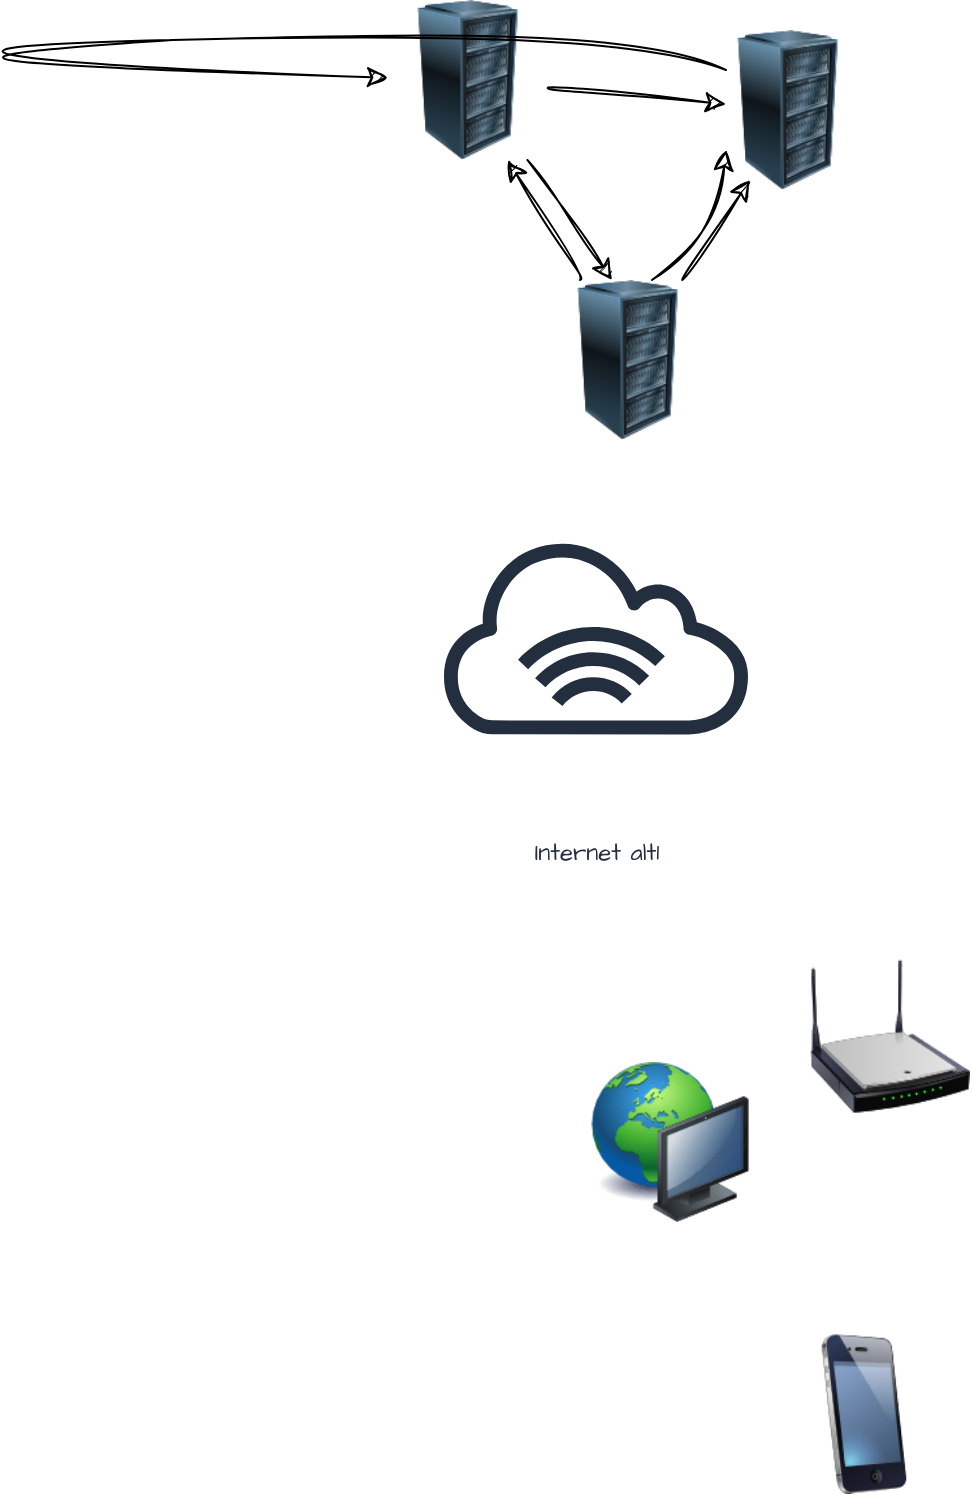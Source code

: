 <mxfile version="22.1.18" type="onedrive">
  <diagram name="Página-1" id="mKk7J1A5Rkl9VyjjoB6N">
    <mxGraphModel grid="1" page="0" gridSize="10" guides="1" tooltips="1" connect="1" arrows="1" fold="1" pageScale="1" pageWidth="827" pageHeight="1169" math="0" shadow="0">
      <root>
        <mxCell id="0" />
        <object label="Oracle" id="EHuJXtPzy3w8dPUdHfM9-4">
          <mxCell parent="0" />
        </object>
        <mxCell id="aX5uT2Mv5E4Rf6gpRILl-14" value="" style="edgeStyle=none;curved=1;rounded=0;sketch=1;hachureGap=4;jiggle=2;curveFitting=1;orthogonalLoop=1;jettySize=auto;html=1;fontFamily=Architects Daughter;fontSource=https%3A%2F%2Ffonts.googleapis.com%2Fcss%3Ffamily%3DArchitects%2BDaughter;fontSize=16;startSize=8;endSize=8;entryX=0;entryY=0.75;entryDx=0;entryDy=0;" edge="1" parent="EHuJXtPzy3w8dPUdHfM9-4" source="aX5uT2Mv5E4Rf6gpRILl-7" target="aX5uT2Mv5E4Rf6gpRILl-7">
          <mxGeometry relative="1" as="geometry">
            <mxPoint x="250" y="-90" as="targetPoint" />
          </mxGeometry>
        </mxCell>
        <mxCell id="aX5uT2Mv5E4Rf6gpRILl-7" value="" style="image;html=1;image=img/lib/clip_art/computers/Server_Rack_128x128.png;sketch=1;hachureGap=4;jiggle=2;curveFitting=1;fontFamily=Architects Daughter;fontSource=https://fonts.googleapis.com/css?family=Architects+Daughter;fontSize=20;" vertex="1" parent="EHuJXtPzy3w8dPUdHfM9-4">
          <mxGeometry x="307" y="-125" width="62" height="80" as="geometry" />
        </mxCell>
        <mxCell id="aX5uT2Mv5E4Rf6gpRILl-6" value="Internet alt1" style="sketch=0;outlineConnect=0;fontColor=#232F3E;gradientColor=none;strokeColor=#232F3E;fillColor=#ffffff;dashed=0;verticalLabelPosition=bottom;verticalAlign=top;align=center;html=1;fontSize=12;fontStyle=0;aspect=fixed;shape=mxgraph.aws4.resourceIcon;resIcon=mxgraph.aws4.internet_alt1;hachureGap=4;jiggle=2;curveFitting=1;fontFamily=Architects Daughter;fontSource=https://fonts.googleapis.com/css?family=Architects+Daughter;" vertex="1" parent="EHuJXtPzy3w8dPUdHfM9-4">
          <mxGeometry x="147" y="83" width="190" height="190" as="geometry" />
        </mxCell>
        <mxCell id="aX5uT2Mv5E4Rf6gpRILl-10" value="" style="image;html=1;image=img/lib/clip_art/networking/Wireless_Router_N_128x128.png;sketch=1;hachureGap=4;jiggle=2;curveFitting=1;fontFamily=Architects Daughter;fontSource=https%3A%2F%2Ffonts.googleapis.com%2Fcss%3Ffamily%3DArchitects%2BDaughter;fontSize=20;" vertex="1" parent="EHuJXtPzy3w8dPUdHfM9-4">
          <mxGeometry x="349" y="338" width="80" height="80" as="geometry" />
        </mxCell>
        <mxCell id="aX5uT2Mv5E4Rf6gpRILl-11" value="" style="image;html=1;image=img/lib/clip_art/telecommunication/iPhone_128x128.png;sketch=1;hachureGap=4;jiggle=2;curveFitting=1;fontFamily=Architects Daughter;fontSource=https%3A%2F%2Ffonts.googleapis.com%2Fcss%3Ffamily%3DArchitects%2BDaughter;fontSize=20;" vertex="1" parent="EHuJXtPzy3w8dPUdHfM9-4">
          <mxGeometry x="336" y="527" width="80" height="80" as="geometry" />
        </mxCell>
        <mxCell id="aX5uT2Mv5E4Rf6gpRILl-12" value="" style="image;html=1;image=img/lib/clip_art/computers/Network_128x128.png;sketch=1;hachureGap=4;jiggle=2;curveFitting=1;fontFamily=Architects Daughter;fontSource=https%3A%2F%2Ffonts.googleapis.com%2Fcss%3Ffamily%3DArchitects%2BDaughter;fontSize=20;" vertex="1" parent="EHuJXtPzy3w8dPUdHfM9-4">
          <mxGeometry x="239" y="391" width="80" height="80" as="geometry" />
        </mxCell>
        <mxCell id="aX5uT2Mv5E4Rf6gpRILl-15" style="edgeStyle=none;curved=1;rounded=0;sketch=1;hachureGap=4;jiggle=2;curveFitting=1;orthogonalLoop=1;jettySize=auto;html=1;entryX=0.75;entryY=1;entryDx=0;entryDy=0;fontFamily=Architects Daughter;fontSource=https%3A%2F%2Ffonts.googleapis.com%2Fcss%3Ffamily%3DArchitects%2BDaughter;fontSize=16;startSize=8;endSize=8;" edge="1" parent="EHuJXtPzy3w8dPUdHfM9-4" source="aX5uT2Mv5E4Rf6gpRILl-13" target="aX5uT2Mv5E4Rf6gpRILl-0">
          <mxGeometry relative="1" as="geometry" />
        </mxCell>
        <mxCell id="aX5uT2Mv5E4Rf6gpRILl-13" value="" style="image;html=1;image=img/lib/clip_art/computers/Server_Rack_128x128.png;sketch=1;hachureGap=4;jiggle=2;curveFitting=1;fontFamily=Architects Daughter;fontSource=https://fonts.googleapis.com/css?family=Architects+Daughter;fontSize=20;" vertex="1" parent="EHuJXtPzy3w8dPUdHfM9-4">
          <mxGeometry x="218" width="80" height="80" as="geometry" />
        </mxCell>
        <mxCell id="aX5uT2Mv5E4Rf6gpRILl-18" value="" style="edgeStyle=none;curved=1;rounded=0;sketch=1;hachureGap=4;jiggle=2;curveFitting=1;orthogonalLoop=1;jettySize=auto;html=1;fontFamily=Architects Daughter;fontSource=https%3A%2F%2Ffonts.googleapis.com%2Fcss%3Ffamily%3DArchitects%2BDaughter;fontSize=16;startSize=8;endSize=8;" edge="1" parent="EHuJXtPzy3w8dPUdHfM9-4" source="aX5uT2Mv5E4Rf6gpRILl-0" target="aX5uT2Mv5E4Rf6gpRILl-7">
          <mxGeometry relative="1" as="geometry">
            <mxPoint x="250" y="-90" as="sourcePoint" />
          </mxGeometry>
        </mxCell>
        <object label="" id="aX5uT2Mv5E4Rf6gpRILl-0">
          <mxCell style="image;html=1;image=img/lib/clip_art/computers/Server_Rack_128x128.png;sketch=1;hachureGap=4;jiggle=2;curveFitting=1;fontFamily=Architects Daughter;fontSource=https%3A%2F%2Ffonts.googleapis.com%2Fcss%3Ffamily%3DArchitects%2BDaughter;fontSize=20;" vertex="1" parent="EHuJXtPzy3w8dPUdHfM9-4">
            <mxGeometry x="138" y="-140" width="80" height="80" as="geometry" />
          </mxCell>
        </object>
        <mxCell id="aX5uT2Mv5E4Rf6gpRILl-16" style="edgeStyle=none;curved=1;rounded=0;sketch=1;hachureGap=4;jiggle=2;curveFitting=1;orthogonalLoop=1;jettySize=auto;html=1;fontFamily=Architects Daughter;fontSource=https%3A%2F%2Ffonts.googleapis.com%2Fcss%3Ffamily%3DArchitects%2BDaughter;fontSize=16;startSize=8;endSize=8;" edge="1" parent="EHuJXtPzy3w8dPUdHfM9-4" source="aX5uT2Mv5E4Rf6gpRILl-0">
          <mxGeometry relative="1" as="geometry">
            <mxPoint x="250" as="targetPoint" />
            <Array as="points">
              <mxPoint x="230" y="-30" />
            </Array>
          </mxGeometry>
        </mxCell>
        <mxCell id="aX5uT2Mv5E4Rf6gpRILl-17" value="" style="edgeStyle=none;curved=1;rounded=0;sketch=1;hachureGap=4;jiggle=2;curveFitting=1;orthogonalLoop=1;jettySize=auto;html=1;fontFamily=Architects Daughter;fontSource=https://fonts.googleapis.com/css?family=Architects+Daughter;fontSize=16;startSize=8;endSize=8;" edge="1" parent="EHuJXtPzy3w8dPUdHfM9-4" source="aX5uT2Mv5E4Rf6gpRILl-13">
          <mxGeometry relative="1" as="geometry">
            <mxPoint x="339" as="sourcePoint" />
            <mxPoint x="319" y="-50" as="targetPoint" />
          </mxGeometry>
        </mxCell>
        <mxCell id="aX5uT2Mv5E4Rf6gpRILl-19" value="" style="edgeStyle=none;curved=1;rounded=0;sketch=1;hachureGap=4;jiggle=2;curveFitting=1;orthogonalLoop=1;jettySize=auto;html=1;fontFamily=Architects Daughter;fontSource=https://fonts.googleapis.com/css?family=Architects+Daughter;fontSize=16;startSize=8;endSize=8;exitX=0;exitY=0.25;exitDx=0;exitDy=0;" edge="1" parent="EHuJXtPzy3w8dPUdHfM9-4" source="aX5uT2Mv5E4Rf6gpRILl-7" target="aX5uT2Mv5E4Rf6gpRILl-0">
          <mxGeometry relative="1" as="geometry">
            <mxPoint x="250" y="-130" as="sourcePoint" />
            <mxPoint x="270" y="-100" as="targetPoint" />
            <Array as="points">
              <mxPoint x="240" y="-130" />
              <mxPoint x="-180" y="-110" />
            </Array>
          </mxGeometry>
        </mxCell>
        <mxCell id="aX5uT2Mv5E4Rf6gpRILl-20" style="edgeStyle=none;curved=1;rounded=0;sketch=1;hachureGap=4;jiggle=2;curveFitting=1;orthogonalLoop=1;jettySize=auto;html=1;fontFamily=Architects Daughter;fontSource=https://fonts.googleapis.com/css?family=Architects+Daughter;fontSize=16;startSize=8;endSize=8;exitX=0.65;exitY=0;exitDx=0;exitDy=0;exitPerimeter=0;entryX=0;entryY=0.75;entryDx=0;entryDy=0;" edge="1" parent="EHuJXtPzy3w8dPUdHfM9-4" source="aX5uT2Mv5E4Rf6gpRILl-13" target="aX5uT2Mv5E4Rf6gpRILl-7">
          <mxGeometry relative="1" as="geometry">
            <mxPoint x="290" y="-40" as="sourcePoint" />
            <mxPoint x="322" y="10" as="targetPoint" />
            <Array as="points">
              <mxPoint x="302" y="-20" />
            </Array>
          </mxGeometry>
        </mxCell>
      </root>
    </mxGraphModel>
  </diagram>
</mxfile>
